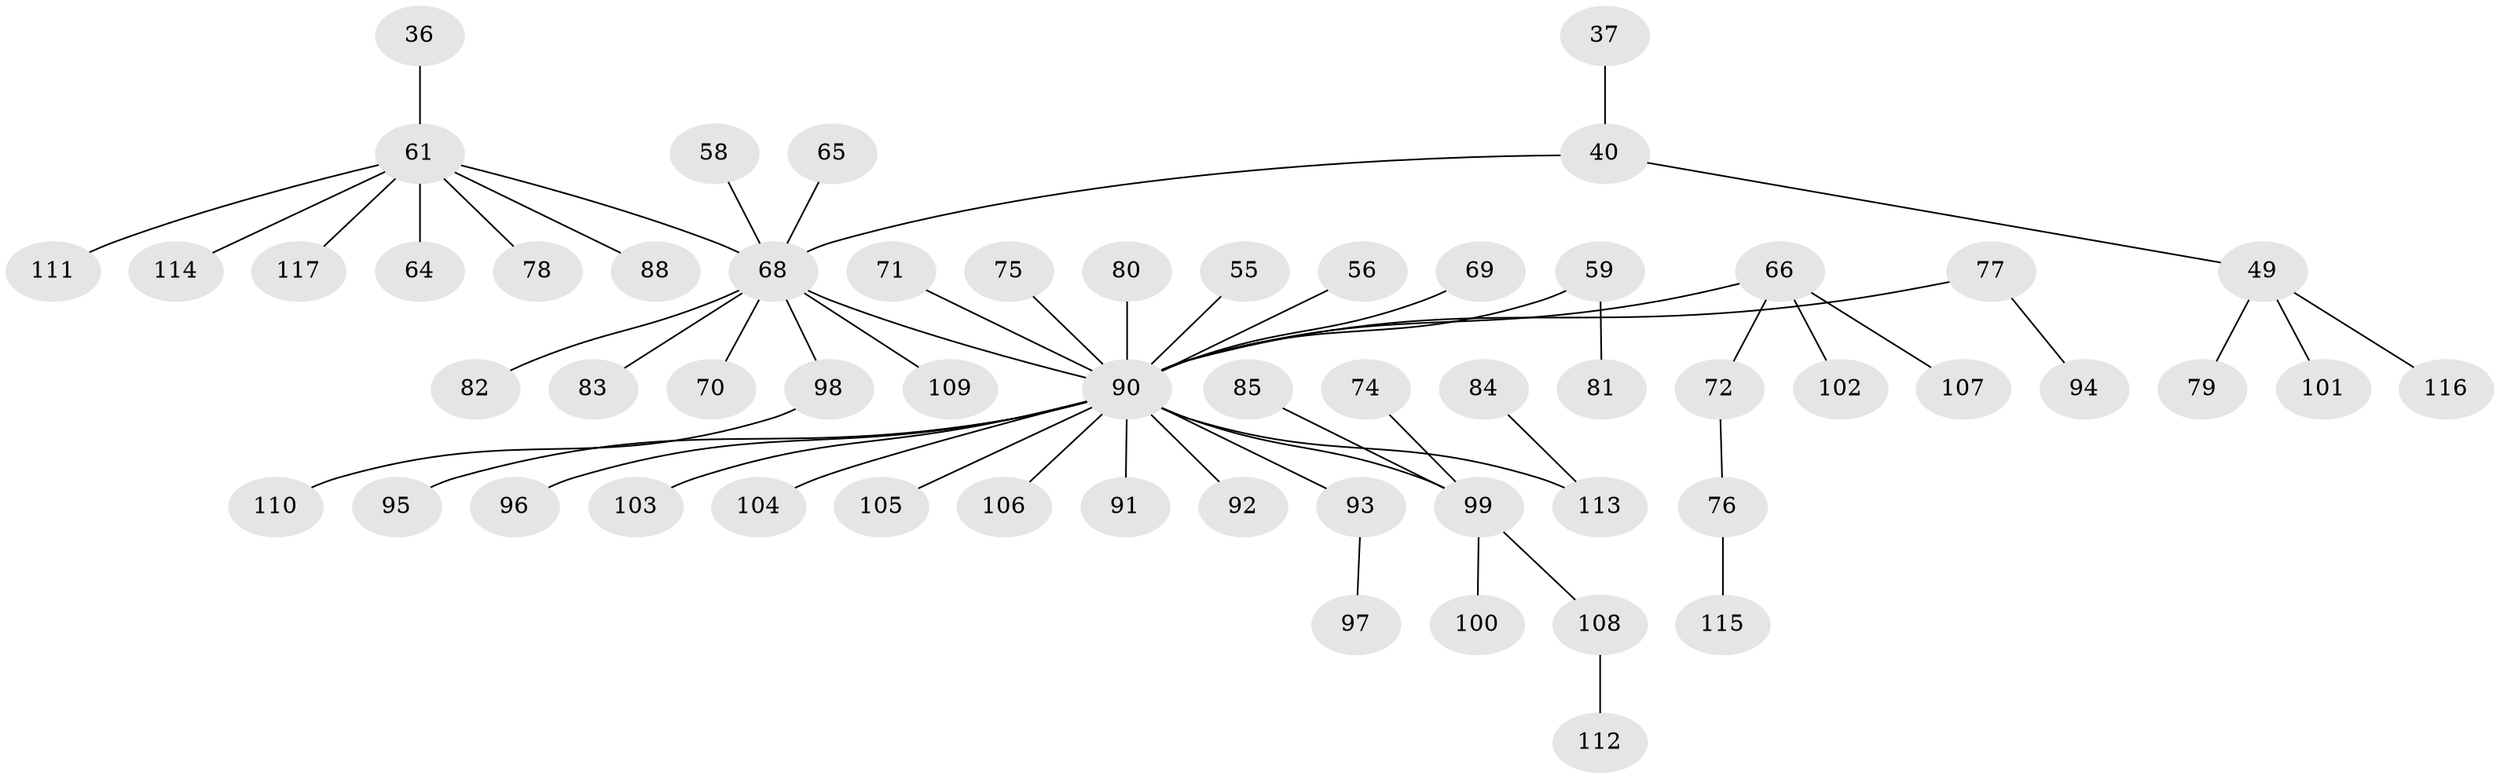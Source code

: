 // original degree distribution, {4: 0.06837606837606838, 3: 0.13675213675213677, 2: 0.2222222222222222, 7: 0.008547008547008548, 5: 0.042735042735042736, 8: 0.008547008547008548, 1: 0.5128205128205128}
// Generated by graph-tools (version 1.1) at 2025/52/03/09/25 04:52:27]
// undirected, 58 vertices, 57 edges
graph export_dot {
graph [start="1"]
  node [color=gray90,style=filled];
  36;
  37;
  40 [super="+30"];
  49 [super="+25"];
  55;
  56;
  58;
  59;
  61 [super="+47"];
  64;
  65;
  66;
  68 [super="+62"];
  69;
  70;
  71;
  72;
  74;
  75;
  76;
  77 [super="+38+63"];
  78;
  79;
  80;
  81;
  82;
  83;
  84;
  85;
  88;
  90 [super="+53+45+86+67"];
  91;
  92;
  93;
  94;
  95;
  96;
  97;
  98;
  99 [super="+89"];
  100;
  101;
  102;
  103;
  104;
  105;
  106;
  107;
  108;
  109;
  110;
  111;
  112;
  113 [super="+31"];
  114;
  115;
  116;
  117;
  36 -- 61;
  37 -- 40;
  40 -- 49;
  40 -- 68;
  49 -- 116;
  49 -- 101;
  49 -- 79;
  55 -- 90;
  56 -- 90;
  58 -- 68;
  59 -- 81;
  59 -- 90;
  61 -- 64;
  61 -- 78;
  61 -- 88;
  61 -- 114;
  61 -- 68;
  61 -- 117;
  61 -- 111;
  65 -- 68;
  66 -- 72;
  66 -- 102;
  66 -- 107;
  66 -- 90;
  68 -- 83;
  68 -- 98;
  68 -- 70;
  68 -- 109;
  68 -- 82;
  68 -- 90;
  69 -- 90;
  71 -- 90;
  72 -- 76;
  74 -- 99;
  75 -- 90;
  76 -- 115;
  77 -- 94;
  77 -- 90;
  80 -- 90;
  84 -- 113;
  85 -- 99;
  90 -- 104;
  90 -- 113;
  90 -- 105;
  90 -- 93;
  90 -- 96;
  90 -- 106;
  90 -- 91;
  90 -- 92;
  90 -- 95;
  90 -- 103;
  90 -- 99;
  93 -- 97;
  98 -- 110;
  99 -- 100;
  99 -- 108;
  108 -- 112;
}

